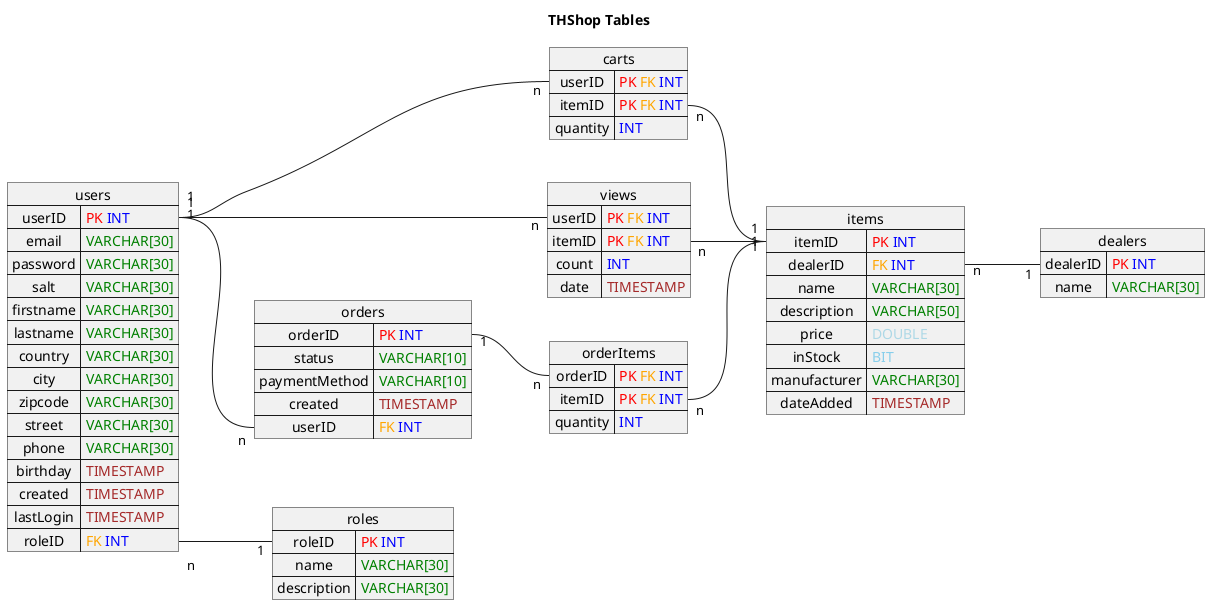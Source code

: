 ' VSCode Extensions required: "jebbs.plantuml" and "Mebrahtom.plantumlpreviewer"

@startuml THShop

title THShop Tables

' set flow direction from left to right
left to right direction

' keywords
!define PK <color:red>PK</color>
!define FK <color:orange>FK</color>

' file types
!define VARCHAR(x) <color:green>VARCHAR[x]</color>
!define INT <color:blue>INT</color>
!define BIT <color:SkyBlue>BIT</color>
!define DOUBLE <color:LightBlue>DOUBLE</color>
!define TIMESTAMP <color:brown>TIMESTAMP</color>

' Entities

map roles {
  roleID => PK INT
  name => VARCHAR(30)
  description => VARCHAR(30)
}

map users {
  userID => PK INT
  email => VARCHAR(30)
  password => VARCHAR(30)
  salt => VARCHAR(30)
  firstname => VARCHAR(30)
  lastname => VARCHAR(30)
  country => VARCHAR(30)
  city => VARCHAR(30)
  zipcode => VARCHAR(30)
  street => VARCHAR(30)
  phone => VARCHAR(30)
  birthday => TIMESTAMP
  created => TIMESTAMP
  lastLogin => TIMESTAMP
  roleID => FK INT
}

map carts {
  userID => PK FK INT
  itemID => PK FK INT
  quantity => INT
}

map views {
  userID => PK FK INT
  itemID => PK FK INT
  count => INT
  date => TIMESTAMP
}

map items {
  itemID => PK INT
  dealerID => FK INT
  name => VARCHAR(30)
  description => VARCHAR(50)
  price => DOUBLE
  inStock => BIT
  manufacturer => VARCHAR(30)
  dateAdded => TIMESTAMP
}

map dealers {
  dealerID => PK INT
  name => VARCHAR(30)
}

map orders {
  orderID => PK INT
  status => VARCHAR(10)
  paymentMethod => VARCHAR(10)
  created => TIMESTAMP
  userID => FK INT
}

map orderItems {
  orderID => PK FK INT
  itemID => PK FK INT
  quantity => INT
}

' Associations 

users::roleID "n" -- "1" roles::roleID

users::userID "1" -- "n" carts::userID
carts::itemID "n" -- "1" items::itemID

users::userID "1" -- "n" views::userID
views::itemID "n" -- "1" items::itemID


items::dealerID "n" -- "1" dealers::dealerID
users::userID "1" -- "n" orders::userID

orders::orderID "1" -- "n" orderItems::orderID
orderItems::itemID "n" -- "1" items::itemID


@enduml